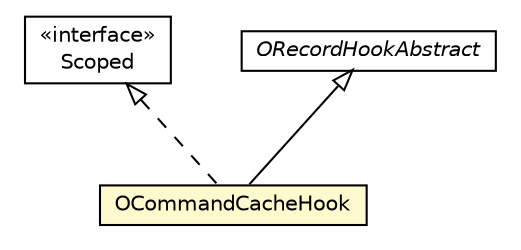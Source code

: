 #!/usr/local/bin/dot
#
# Class diagram 
# Generated by UMLGraph version R5_6-24-gf6e263 (http://www.umlgraph.org/)
#

digraph G {
	edge [fontname="Helvetica",fontsize=10,labelfontname="Helvetica",labelfontsize=10];
	node [fontname="Helvetica",fontsize=10,shape=plaintext];
	nodesep=0.25;
	ranksep=0.5;
	// com.orientechnologies.orient.core.cache.OCommandCacheHook
	c963642 [label=<<table title="com.orientechnologies.orient.core.cache.OCommandCacheHook" border="0" cellborder="1" cellspacing="0" cellpadding="2" port="p" bgcolor="lemonChiffon" href="./OCommandCacheHook.html">
		<tr><td><table border="0" cellspacing="0" cellpadding="1">
<tr><td align="center" balign="center"> OCommandCacheHook </td></tr>
		</table></td></tr>
		</table>>, URL="./OCommandCacheHook.html", fontname="Helvetica", fontcolor="black", fontsize=10.0];
	// com.orientechnologies.orient.core.hook.ORecordHook.Scoped
	c963747 [label=<<table title="com.orientechnologies.orient.core.hook.ORecordHook.Scoped" border="0" cellborder="1" cellspacing="0" cellpadding="2" port="p" href="../hook/ORecordHook.Scoped.html">
		<tr><td><table border="0" cellspacing="0" cellpadding="1">
<tr><td align="center" balign="center"> &#171;interface&#187; </td></tr>
<tr><td align="center" balign="center"> Scoped </td></tr>
		</table></td></tr>
		</table>>, URL="../hook/ORecordHook.Scoped.html", fontname="Helvetica", fontcolor="black", fontsize=10.0];
	// com.orientechnologies.orient.core.hook.ORecordHookAbstract
	c963748 [label=<<table title="com.orientechnologies.orient.core.hook.ORecordHookAbstract" border="0" cellborder="1" cellspacing="0" cellpadding="2" port="p" href="../hook/ORecordHookAbstract.html">
		<tr><td><table border="0" cellspacing="0" cellpadding="1">
<tr><td align="center" balign="center"><font face="Helvetica-Oblique"> ORecordHookAbstract </font></td></tr>
		</table></td></tr>
		</table>>, URL="../hook/ORecordHookAbstract.html", fontname="Helvetica", fontcolor="black", fontsize=10.0];
	//com.orientechnologies.orient.core.cache.OCommandCacheHook extends com.orientechnologies.orient.core.hook.ORecordHookAbstract
	c963748:p -> c963642:p [dir=back,arrowtail=empty];
	//com.orientechnologies.orient.core.cache.OCommandCacheHook implements com.orientechnologies.orient.core.hook.ORecordHook.Scoped
	c963747:p -> c963642:p [dir=back,arrowtail=empty,style=dashed];
}

